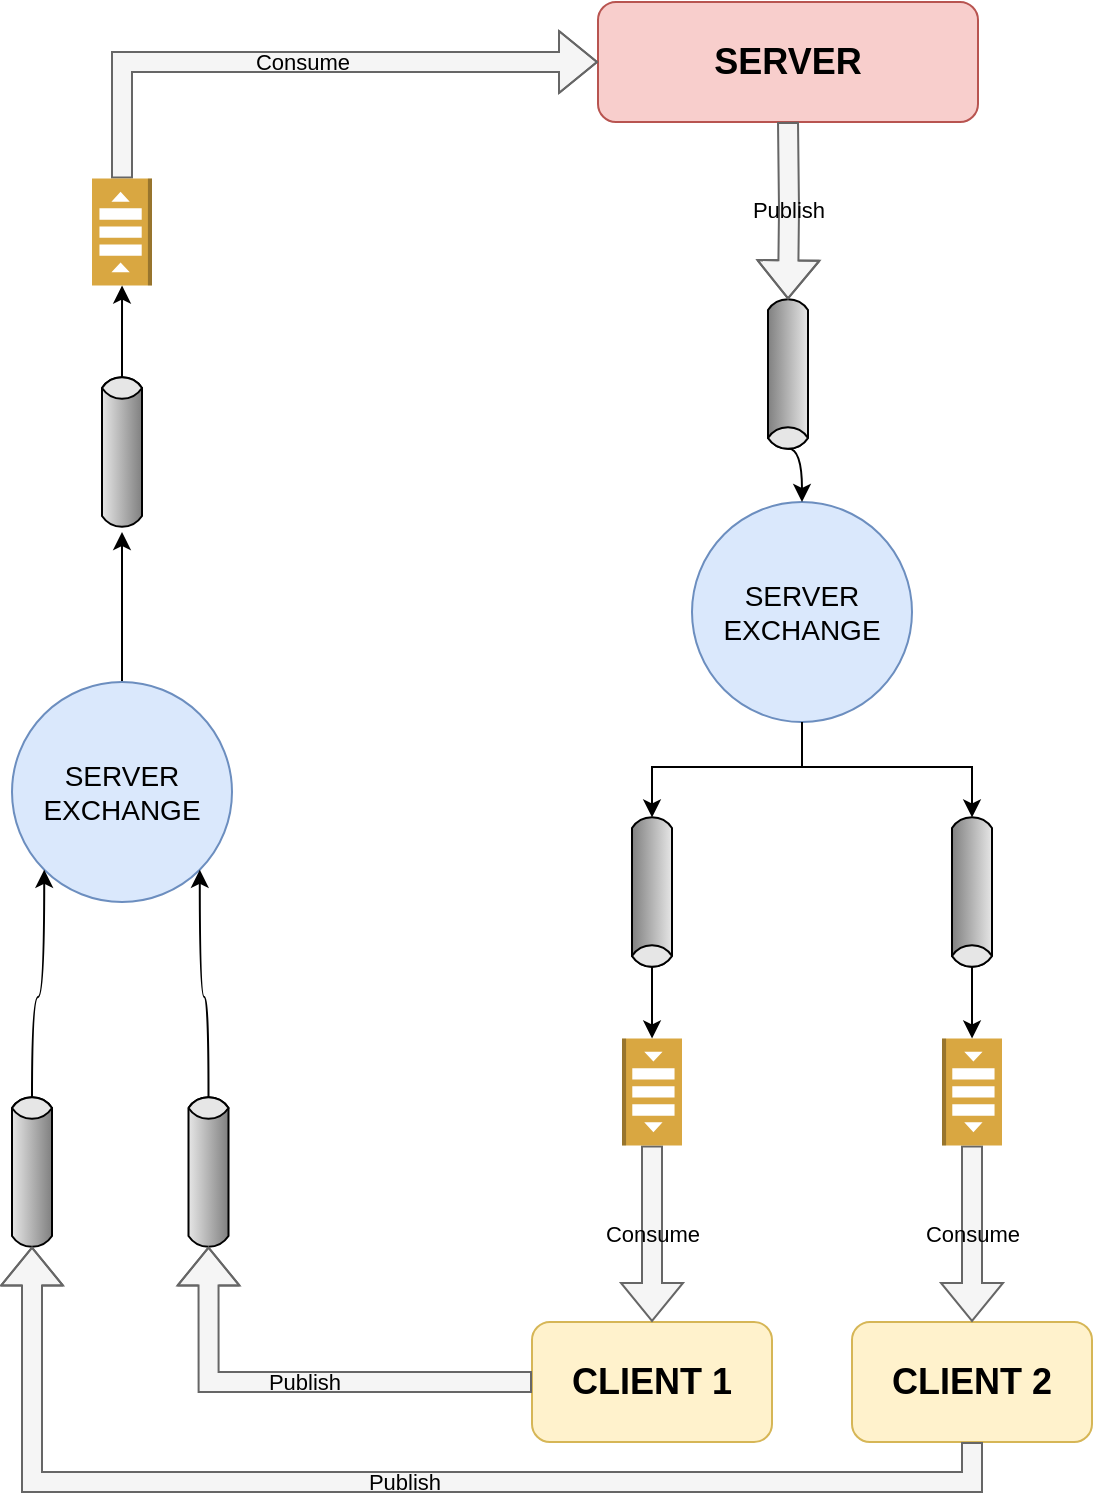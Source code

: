 <mxfile version="22.0.2" type="device">
  <diagram name="Side-1" id="VPAXlXGCMpFleYxpEKAI">
    <mxGraphModel dx="2074" dy="1196" grid="1" gridSize="10" guides="1" tooltips="1" connect="1" arrows="1" fold="1" page="1" pageScale="1" pageWidth="4681" pageHeight="3300" math="0" shadow="0">
      <root>
        <mxCell id="0" />
        <mxCell id="1" parent="0" />
        <mxCell id="zYyftUIiXW8p-CfqqhrT-1" value="&lt;font style=&quot;font-size: 18px;&quot;&gt;&lt;b&gt;SERVER&lt;/b&gt;&lt;/font&gt;" style="rounded=1;whiteSpace=wrap;html=1;fillColor=#f8cecc;strokeColor=#b85450;" vertex="1" parent="1">
          <mxGeometry x="1113" y="260" width="190" height="60" as="geometry" />
        </mxCell>
        <mxCell id="zYyftUIiXW8p-CfqqhrT-3" value="&lt;font style=&quot;font-size: 18px;&quot;&gt;&lt;b&gt;CLIENT 2&lt;/b&gt;&lt;/font&gt;" style="rounded=1;whiteSpace=wrap;html=1;fillColor=#fff2cc;strokeColor=#d6b656;" vertex="1" parent="1">
          <mxGeometry x="1240" y="920" width="120" height="60" as="geometry" />
        </mxCell>
        <mxCell id="zYyftUIiXW8p-CfqqhrT-36" style="edgeStyle=orthogonalEdgeStyle;rounded=0;orthogonalLoop=1;jettySize=auto;html=1;exitX=0.5;exitY=0;exitDx=0;exitDy=0;" edge="1" parent="1" source="zYyftUIiXW8p-CfqqhrT-4" target="zYyftUIiXW8p-CfqqhrT-35">
          <mxGeometry relative="1" as="geometry" />
        </mxCell>
        <mxCell id="zYyftUIiXW8p-CfqqhrT-4" value="&lt;font style=&quot;font-size: 14px;&quot;&gt;SERVER&lt;br&gt;EXCHANGE&lt;/font&gt;" style="ellipse;whiteSpace=wrap;html=1;aspect=fixed;fillColor=#dae8fc;strokeColor=#6c8ebf;" vertex="1" parent="1">
          <mxGeometry x="820" y="600" width="110" height="110" as="geometry" />
        </mxCell>
        <mxCell id="zYyftUIiXW8p-CfqqhrT-5" value="&lt;font style=&quot;font-size: 14px;&quot;&gt;SERVER&lt;br&gt;EXCHANGE&lt;/font&gt;" style="ellipse;whiteSpace=wrap;html=1;aspect=fixed;fillColor=#dae8fc;strokeColor=#6c8ebf;" vertex="1" parent="1">
          <mxGeometry x="1160" y="510" width="110" height="110" as="geometry" />
        </mxCell>
        <mxCell id="zYyftUIiXW8p-CfqqhrT-17" value="Consume" style="edgeStyle=orthogonalEdgeStyle;rounded=0;orthogonalLoop=1;jettySize=auto;html=1;exitX=1;exitY=0.5;exitDx=0;exitDy=0;exitPerimeter=0;entryX=0.5;entryY=0;entryDx=0;entryDy=0;shape=flexArrow;fillColor=#f5f5f5;strokeColor=#666666;labelBackgroundColor=none;" edge="1" parent="1" source="zYyftUIiXW8p-CfqqhrT-7" target="zYyftUIiXW8p-CfqqhrT-3">
          <mxGeometry relative="1" as="geometry" />
        </mxCell>
        <mxCell id="zYyftUIiXW8p-CfqqhrT-7" value="" style="outlineConnect=0;dashed=0;verticalLabelPosition=bottom;verticalAlign=top;align=center;html=1;shape=mxgraph.aws3.queue;fillColor=#D9A741;gradientColor=none;rotation=90;" vertex="1" parent="1">
          <mxGeometry x="1273.25" y="790" width="53.5" height="30" as="geometry" />
        </mxCell>
        <mxCell id="zYyftUIiXW8p-CfqqhrT-39" style="edgeStyle=orthogonalEdgeStyle;rounded=0;orthogonalLoop=1;jettySize=auto;html=1;exitX=1;exitY=0.5;exitDx=-2.7;exitDy=0;exitPerimeter=0;entryX=0.5;entryY=0;entryDx=0;entryDy=0;curved=1;" edge="1" parent="1" source="zYyftUIiXW8p-CfqqhrT-9" target="zYyftUIiXW8p-CfqqhrT-5">
          <mxGeometry relative="1" as="geometry" />
        </mxCell>
        <mxCell id="zYyftUIiXW8p-CfqqhrT-9" value="" style="strokeWidth=1;outlineConnect=0;dashed=0;align=center;html=1;fontSize=8;shape=mxgraph.eip.messageChannel;verticalLabelPosition=bottom;labelBackgroundColor=#ffffff;verticalAlign=top;rotation=90;" vertex="1" parent="1">
          <mxGeometry x="1168" y="431" width="80" height="30" as="geometry" />
        </mxCell>
        <mxCell id="zYyftUIiXW8p-CfqqhrT-10" value="Publish" style="edgeStyle=orthogonalEdgeStyle;rounded=0;orthogonalLoop=1;jettySize=auto;html=1;entryX=0;entryY=0.5;entryDx=2.7;entryDy=0;entryPerimeter=0;shape=flexArrow;fillColor=#f5f5f5;strokeColor=#666666;labelBackgroundColor=none;" edge="1" parent="1" target="zYyftUIiXW8p-CfqqhrT-9">
          <mxGeometry x="-0.005" relative="1" as="geometry">
            <mxPoint x="1208" y="320" as="sourcePoint" />
            <mxPoint as="offset" />
          </mxGeometry>
        </mxCell>
        <mxCell id="zYyftUIiXW8p-CfqqhrT-16" style="edgeStyle=orthogonalEdgeStyle;rounded=0;orthogonalLoop=1;jettySize=auto;html=1;exitX=1;exitY=0.5;exitDx=-2.7;exitDy=0;exitPerimeter=0;" edge="1" parent="1" source="zYyftUIiXW8p-CfqqhrT-14" target="zYyftUIiXW8p-CfqqhrT-7">
          <mxGeometry relative="1" as="geometry" />
        </mxCell>
        <mxCell id="zYyftUIiXW8p-CfqqhrT-14" value="" style="strokeWidth=1;outlineConnect=0;dashed=0;align=center;html=1;fontSize=8;shape=mxgraph.eip.messageChannel;verticalLabelPosition=bottom;labelBackgroundColor=#ffffff;verticalAlign=top;rotation=90;" vertex="1" parent="1">
          <mxGeometry x="1260" y="690" width="80" height="30" as="geometry" />
        </mxCell>
        <mxCell id="zYyftUIiXW8p-CfqqhrT-15" style="edgeStyle=orthogonalEdgeStyle;rounded=0;orthogonalLoop=1;jettySize=auto;html=1;exitX=0.5;exitY=1;exitDx=0;exitDy=0;entryX=0;entryY=0.5;entryDx=2.7;entryDy=0;entryPerimeter=0;" edge="1" parent="1" source="zYyftUIiXW8p-CfqqhrT-5" target="zYyftUIiXW8p-CfqqhrT-14">
          <mxGeometry relative="1" as="geometry" />
        </mxCell>
        <mxCell id="zYyftUIiXW8p-CfqqhrT-18" value="&lt;font style=&quot;font-size: 18px;&quot;&gt;&lt;b&gt;CLIENT 1&lt;/b&gt;&lt;/font&gt;" style="rounded=1;whiteSpace=wrap;html=1;fillColor=#fff2cc;strokeColor=#d6b656;" vertex="1" parent="1">
          <mxGeometry x="1080" y="920" width="120" height="60" as="geometry" />
        </mxCell>
        <mxCell id="zYyftUIiXW8p-CfqqhrT-19" value="Consume" style="edgeStyle=orthogonalEdgeStyle;rounded=0;orthogonalLoop=1;jettySize=auto;html=1;exitX=1;exitY=0.5;exitDx=0;exitDy=0;exitPerimeter=0;entryX=0.5;entryY=0;entryDx=0;entryDy=0;shape=flexArrow;fillColor=#f5f5f5;strokeColor=#666666;labelBackgroundColor=none;" edge="1" parent="1" source="zYyftUIiXW8p-CfqqhrT-20" target="zYyftUIiXW8p-CfqqhrT-18">
          <mxGeometry relative="1" as="geometry" />
        </mxCell>
        <mxCell id="zYyftUIiXW8p-CfqqhrT-20" value="" style="outlineConnect=0;dashed=0;verticalLabelPosition=bottom;verticalAlign=top;align=center;html=1;shape=mxgraph.aws3.queue;fillColor=#D9A741;gradientColor=none;rotation=90;" vertex="1" parent="1">
          <mxGeometry x="1113.25" y="790" width="53.5" height="30" as="geometry" />
        </mxCell>
        <mxCell id="zYyftUIiXW8p-CfqqhrT-21" style="edgeStyle=orthogonalEdgeStyle;rounded=0;orthogonalLoop=1;jettySize=auto;html=1;exitX=1;exitY=0.5;exitDx=-2.7;exitDy=0;exitPerimeter=0;" edge="1" parent="1" source="zYyftUIiXW8p-CfqqhrT-22" target="zYyftUIiXW8p-CfqqhrT-20">
          <mxGeometry relative="1" as="geometry" />
        </mxCell>
        <mxCell id="zYyftUIiXW8p-CfqqhrT-22" value="" style="strokeWidth=1;outlineConnect=0;dashed=0;align=center;html=1;fontSize=8;shape=mxgraph.eip.messageChannel;verticalLabelPosition=bottom;labelBackgroundColor=#ffffff;verticalAlign=top;rotation=90;" vertex="1" parent="1">
          <mxGeometry x="1100" y="690" width="80" height="30" as="geometry" />
        </mxCell>
        <mxCell id="zYyftUIiXW8p-CfqqhrT-23" style="edgeStyle=orthogonalEdgeStyle;rounded=0;orthogonalLoop=1;jettySize=auto;html=1;exitX=0.5;exitY=1;exitDx=0;exitDy=0;entryX=0;entryY=0.5;entryDx=2.7;entryDy=0;entryPerimeter=0;" edge="1" parent="1" source="zYyftUIiXW8p-CfqqhrT-5" target="zYyftUIiXW8p-CfqqhrT-22">
          <mxGeometry relative="1" as="geometry" />
        </mxCell>
        <mxCell id="zYyftUIiXW8p-CfqqhrT-32" style="edgeStyle=orthogonalEdgeStyle;rounded=0;orthogonalLoop=1;jettySize=auto;html=1;exitX=1;exitY=0.5;exitDx=-2.7;exitDy=0;exitPerimeter=0;entryX=0;entryY=1;entryDx=0;entryDy=0;curved=1;" edge="1" parent="1" source="zYyftUIiXW8p-CfqqhrT-24" target="zYyftUIiXW8p-CfqqhrT-4">
          <mxGeometry relative="1" as="geometry" />
        </mxCell>
        <mxCell id="zYyftUIiXW8p-CfqqhrT-24" value="" style="strokeWidth=1;outlineConnect=0;dashed=0;align=center;html=1;fontSize=8;shape=mxgraph.eip.messageChannel;verticalLabelPosition=bottom;labelBackgroundColor=#ffffff;verticalAlign=top;rotation=-90;" vertex="1" parent="1">
          <mxGeometry x="790" y="830" width="80" height="30" as="geometry" />
        </mxCell>
        <mxCell id="zYyftUIiXW8p-CfqqhrT-33" style="edgeStyle=orthogonalEdgeStyle;rounded=0;orthogonalLoop=1;jettySize=auto;html=1;exitX=1;exitY=0.5;exitDx=-2.7;exitDy=0;exitPerimeter=0;entryX=1;entryY=1;entryDx=0;entryDy=0;curved=1;" edge="1" parent="1" source="zYyftUIiXW8p-CfqqhrT-26" target="zYyftUIiXW8p-CfqqhrT-4">
          <mxGeometry relative="1" as="geometry" />
        </mxCell>
        <mxCell id="zYyftUIiXW8p-CfqqhrT-26" value="" style="strokeWidth=1;outlineConnect=0;dashed=0;align=center;html=1;fontSize=8;shape=mxgraph.eip.messageChannel;verticalLabelPosition=bottom;labelBackgroundColor=#ffffff;verticalAlign=top;rotation=-90;" vertex="1" parent="1">
          <mxGeometry x="878.25" y="830" width="80" height="30" as="geometry" />
        </mxCell>
        <mxCell id="zYyftUIiXW8p-CfqqhrT-27" value="Publish" style="edgeStyle=orthogonalEdgeStyle;rounded=0;orthogonalLoop=1;jettySize=auto;html=1;exitX=0.5;exitY=1;exitDx=0;exitDy=0;entryX=0;entryY=0.5;entryDx=2.7;entryDy=0;entryPerimeter=0;shape=flexArrow;fillColor=#f5f5f5;strokeColor=#666666;labelBackgroundColor=none;" edge="1" parent="1" source="zYyftUIiXW8p-CfqqhrT-3" target="zYyftUIiXW8p-CfqqhrT-24">
          <mxGeometry relative="1" as="geometry" />
        </mxCell>
        <mxCell id="zYyftUIiXW8p-CfqqhrT-28" value="Publish" style="edgeStyle=orthogonalEdgeStyle;rounded=0;orthogonalLoop=1;jettySize=auto;html=1;exitX=0;exitY=0.5;exitDx=0;exitDy=0;entryX=0;entryY=0.5;entryDx=2.7;entryDy=0;entryPerimeter=0;shape=flexArrow;fillColor=#f5f5f5;strokeColor=#666666;labelBackgroundColor=none;" edge="1" parent="1" source="zYyftUIiXW8p-CfqqhrT-18" target="zYyftUIiXW8p-CfqqhrT-26">
          <mxGeometry relative="1" as="geometry" />
        </mxCell>
        <mxCell id="zYyftUIiXW8p-CfqqhrT-38" value="Consume" style="edgeStyle=orthogonalEdgeStyle;rounded=0;orthogonalLoop=1;jettySize=auto;html=1;exitX=1;exitY=0.5;exitDx=0;exitDy=0;exitPerimeter=0;entryX=0;entryY=0.5;entryDx=0;entryDy=0;shape=flexArrow;fillColor=#f5f5f5;strokeColor=#666666;labelBackgroundColor=none;" edge="1" parent="1" source="zYyftUIiXW8p-CfqqhrT-34" target="zYyftUIiXW8p-CfqqhrT-1">
          <mxGeometry relative="1" as="geometry" />
        </mxCell>
        <mxCell id="zYyftUIiXW8p-CfqqhrT-34" value="" style="outlineConnect=0;dashed=0;verticalLabelPosition=bottom;verticalAlign=top;align=center;html=1;shape=mxgraph.aws3.queue;fillColor=#D9A741;gradientColor=none;rotation=-90;" vertex="1" parent="1">
          <mxGeometry x="848.25" y="360" width="53.5" height="30" as="geometry" />
        </mxCell>
        <mxCell id="zYyftUIiXW8p-CfqqhrT-37" style="edgeStyle=orthogonalEdgeStyle;rounded=0;orthogonalLoop=1;jettySize=auto;html=1;exitX=1;exitY=0.5;exitDx=-2.7;exitDy=0;exitPerimeter=0;" edge="1" parent="1" source="zYyftUIiXW8p-CfqqhrT-35" target="zYyftUIiXW8p-CfqqhrT-34">
          <mxGeometry relative="1" as="geometry" />
        </mxCell>
        <mxCell id="zYyftUIiXW8p-CfqqhrT-35" value="" style="strokeWidth=1;outlineConnect=0;dashed=0;align=center;html=1;fontSize=8;shape=mxgraph.eip.messageChannel;verticalLabelPosition=bottom;labelBackgroundColor=#ffffff;verticalAlign=top;rotation=-90;" vertex="1" parent="1">
          <mxGeometry x="835" y="470" width="80" height="30" as="geometry" />
        </mxCell>
      </root>
    </mxGraphModel>
  </diagram>
</mxfile>

